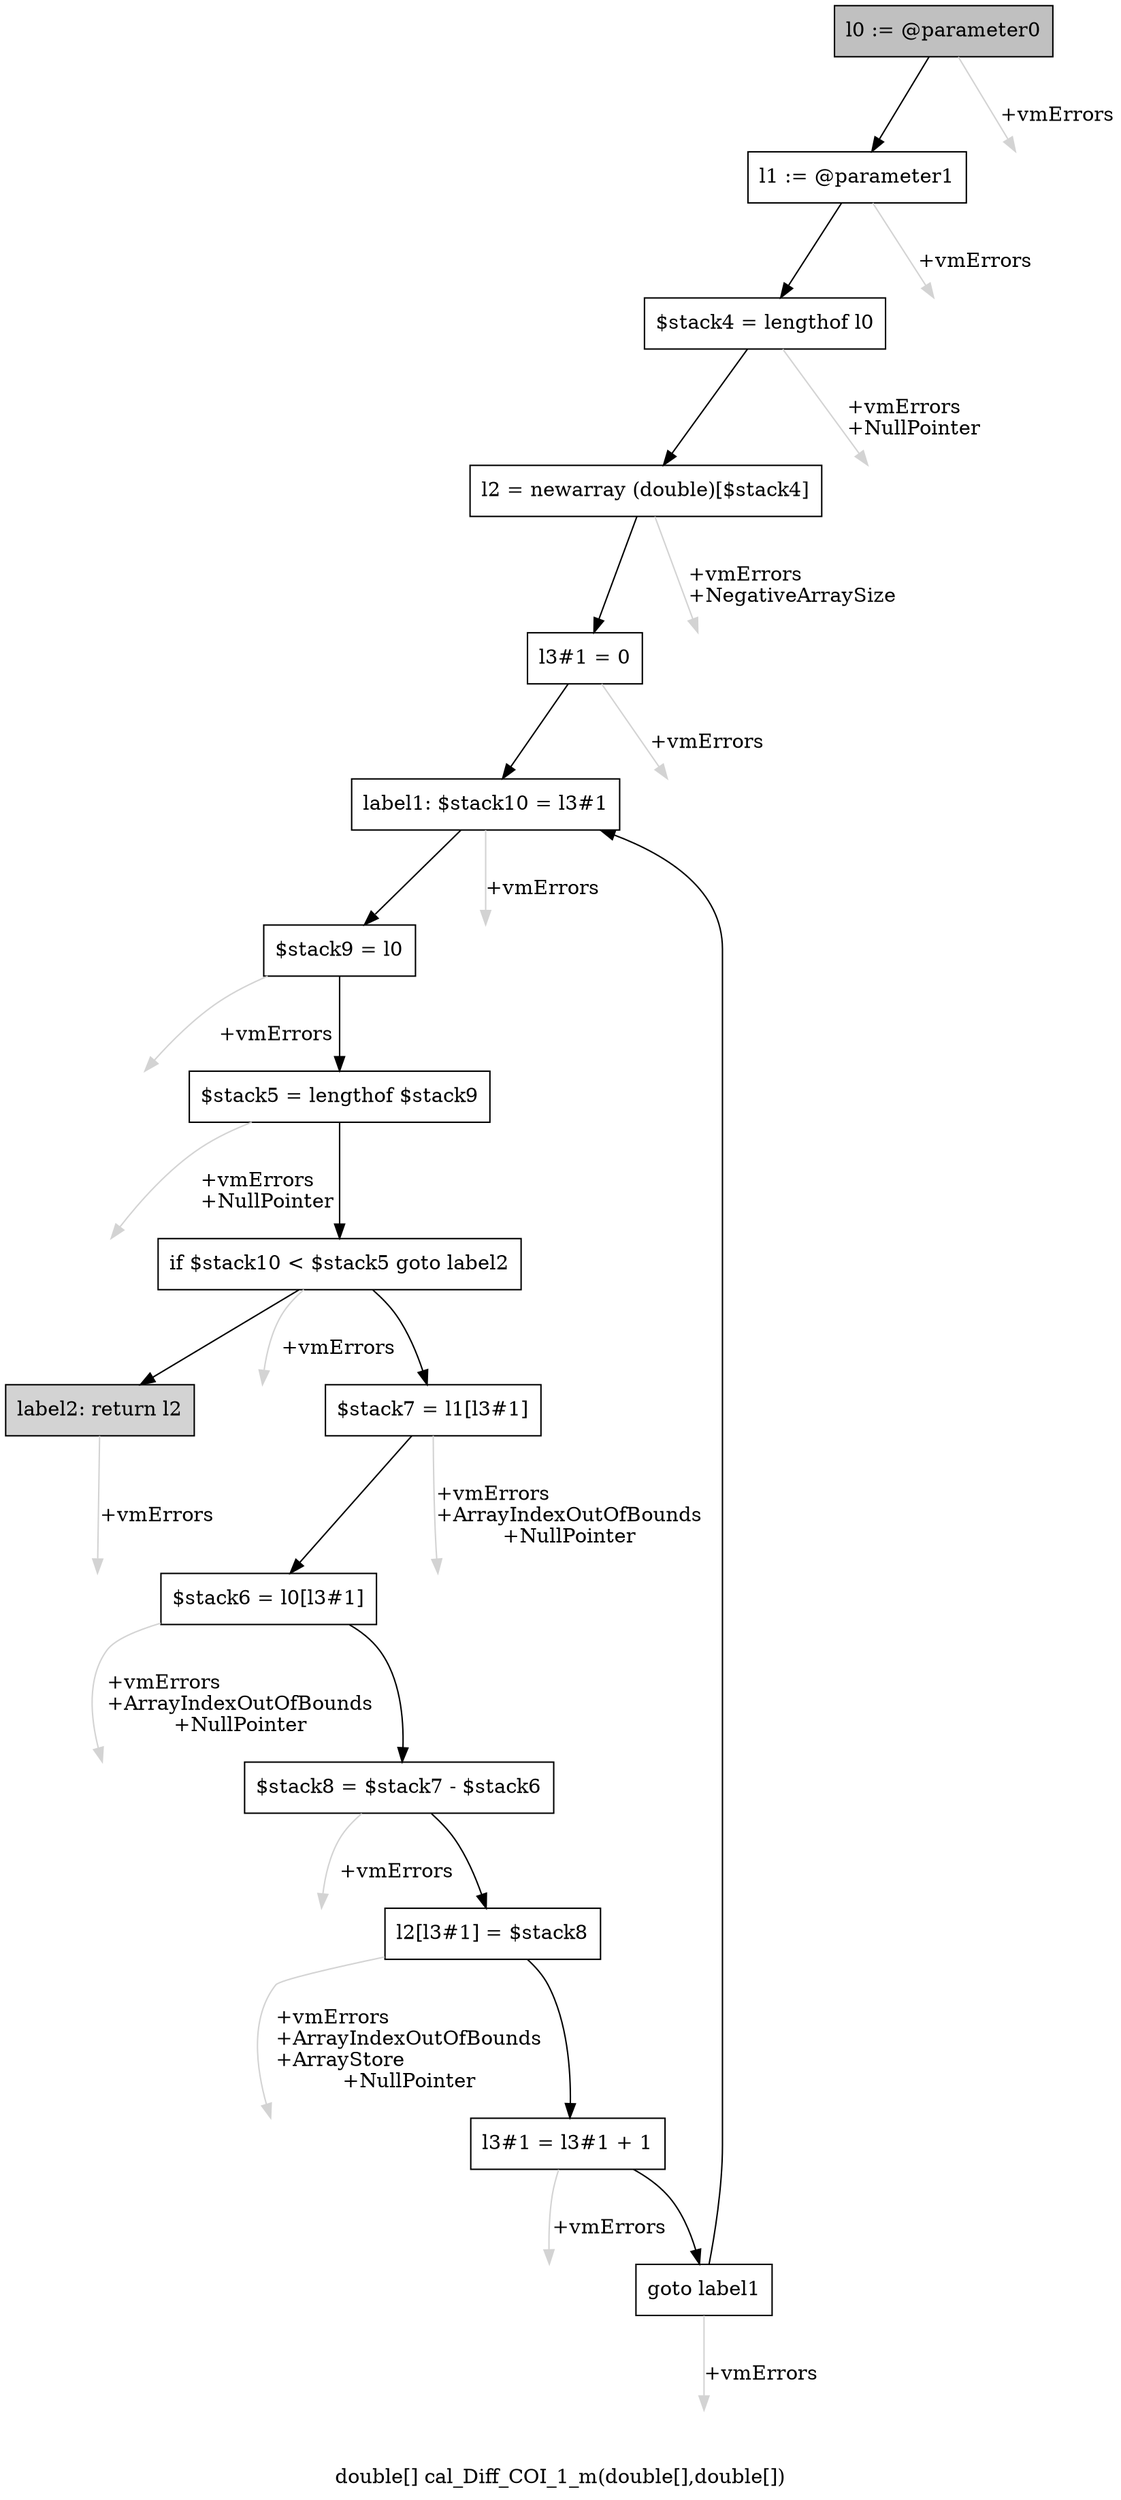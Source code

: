 digraph "double[] cal_Diff_COI_1_m(double[],double[])" {
    label="double[] cal_Diff_COI_1_m(double[],double[])";
    node [shape=box];
    "0" [style=filled,fillcolor=gray,label="l0 := @parameter0",];
    "1" [label="l1 := @parameter1",];
    "0"->"1" [color=black,];
    "16" [style=invis,label="Esc",];
    "0"->"16" [color=lightgray,label="\l+vmErrors",];
    "2" [label="$stack4 = lengthof l0",];
    "1"->"2" [color=black,];
    "17" [style=invis,label="Esc",];
    "1"->"17" [color=lightgray,label="\l+vmErrors",];
    "3" [label="l2 = newarray (double)[$stack4]",];
    "2"->"3" [color=black,];
    "18" [style=invis,label="Esc",];
    "2"->"18" [color=lightgray,label="\l+vmErrors\l+NullPointer",];
    "4" [label="l3#1 = 0",];
    "3"->"4" [color=black,];
    "19" [style=invis,label="Esc",];
    "3"->"19" [color=lightgray,label="\l+vmErrors\l+NegativeArraySize",];
    "5" [label="label1: $stack10 = l3#1",];
    "4"->"5" [color=black,];
    "20" [style=invis,label="Esc",];
    "4"->"20" [color=lightgray,label="\l+vmErrors",];
    "6" [label="$stack9 = l0",];
    "5"->"6" [color=black,];
    "21" [style=invis,label="Esc",];
    "5"->"21" [color=lightgray,label="\l+vmErrors",];
    "7" [label="$stack5 = lengthof $stack9",];
    "6"->"7" [color=black,];
    "22" [style=invis,label="Esc",];
    "6"->"22" [color=lightgray,label="\l+vmErrors",];
    "8" [label="if $stack10 < $stack5 goto label2",];
    "7"->"8" [color=black,];
    "23" [style=invis,label="Esc",];
    "7"->"23" [color=lightgray,label="\l+vmErrors\l+NullPointer",];
    "9" [label="$stack7 = l1[l3#1]",];
    "8"->"9" [color=black,];
    "15" [style=filled,fillcolor=lightgray,label="label2: return l2",];
    "8"->"15" [color=black,];
    "24" [style=invis,label="Esc",];
    "8"->"24" [color=lightgray,label="\l+vmErrors",];
    "10" [label="$stack6 = l0[l3#1]",];
    "9"->"10" [color=black,];
    "25" [style=invis,label="Esc",];
    "9"->"25" [color=lightgray,label="\l+vmErrors\l+ArrayIndexOutOfBounds\l+NullPointer",];
    "11" [label="$stack8 = $stack7 - $stack6",];
    "10"->"11" [color=black,];
    "26" [style=invis,label="Esc",];
    "10"->"26" [color=lightgray,label="\l+vmErrors\l+ArrayIndexOutOfBounds\l+NullPointer",];
    "12" [label="l2[l3#1] = $stack8",];
    "11"->"12" [color=black,];
    "27" [style=invis,label="Esc",];
    "11"->"27" [color=lightgray,label="\l+vmErrors",];
    "13" [label="l3#1 = l3#1 + 1",];
    "12"->"13" [color=black,];
    "28" [style=invis,label="Esc",];
    "12"->"28" [color=lightgray,label="\l+vmErrors\l+ArrayIndexOutOfBounds\l+ArrayStore\l+NullPointer",];
    "14" [label="goto label1",];
    "13"->"14" [color=black,];
    "29" [style=invis,label="Esc",];
    "13"->"29" [color=lightgray,label="\l+vmErrors",];
    "14"->"5" [color=black,];
    "30" [style=invis,label="Esc",];
    "14"->"30" [color=lightgray,label="\l+vmErrors",];
    "31" [style=invis,label="Esc",];
    "15"->"31" [color=lightgray,label="\l+vmErrors",];
}
